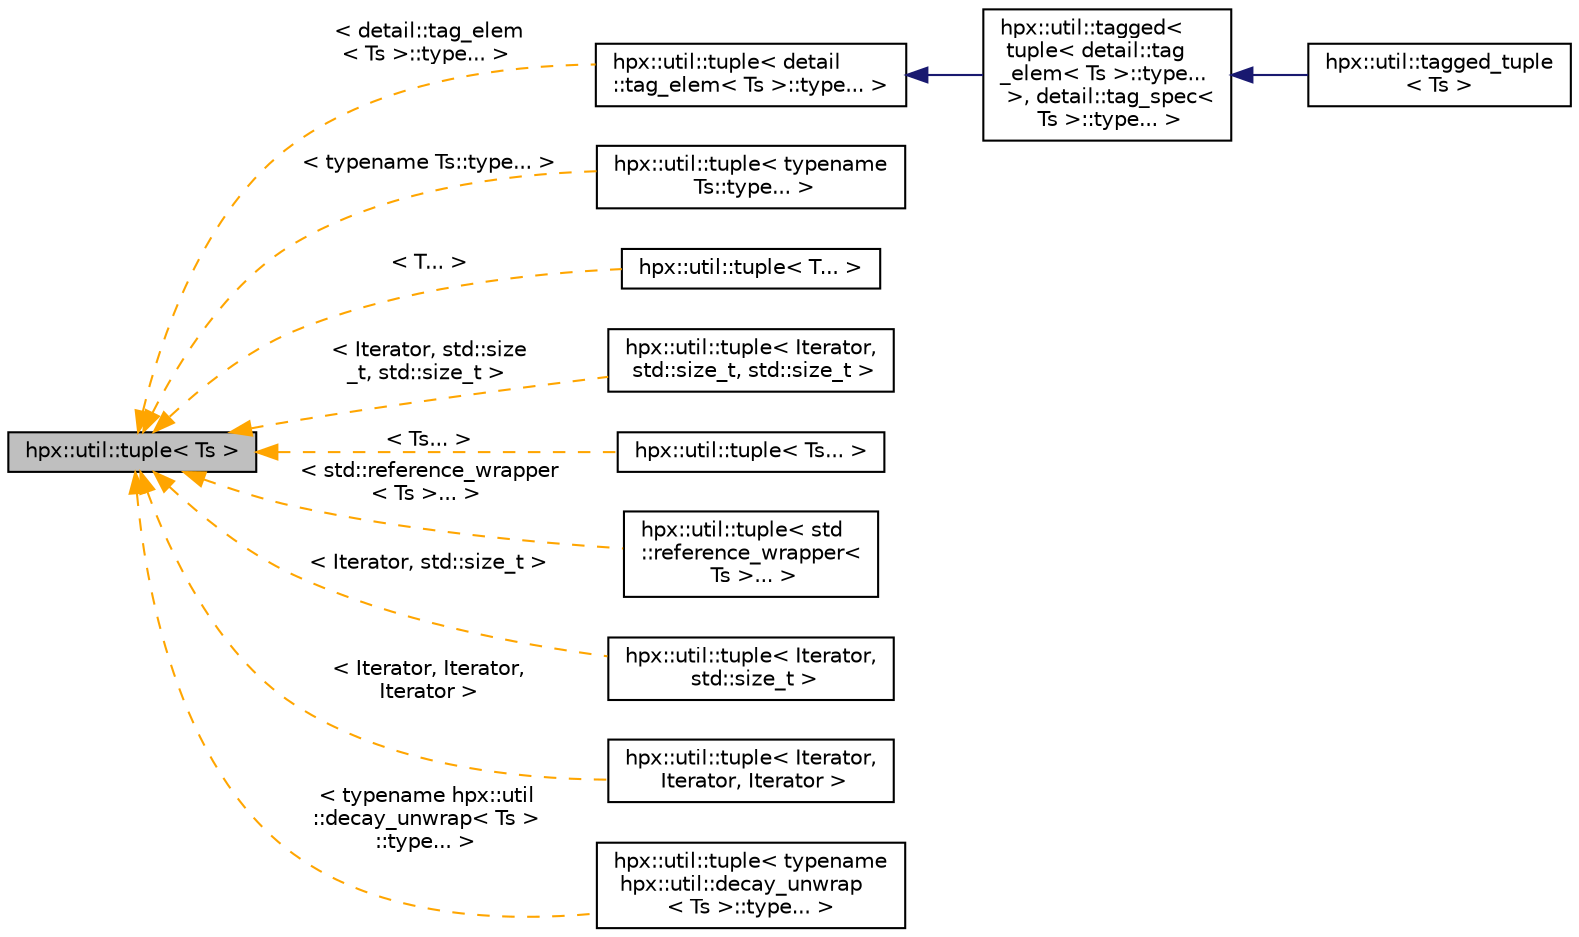 digraph "hpx::util::tuple&lt; Ts &gt;"
{
  edge [fontname="Helvetica",fontsize="10",labelfontname="Helvetica",labelfontsize="10"];
  node [fontname="Helvetica",fontsize="10",shape=record];
  rankdir="LR";
  Node0 [label="hpx::util::tuple\< Ts \>",height=0.2,width=0.4,color="black", fillcolor="grey75", style="filled", fontcolor="black"];
  Node0 -> Node1 [dir="back",color="orange",fontsize="10",style="dashed",label=" \< detail::tag_elem\l\< Ts \>::type... \>" ,fontname="Helvetica"];
  Node1 [label="hpx::util::tuple\< detail\l::tag_elem\< Ts \>::type... \>",height=0.2,width=0.4,color="black", fillcolor="white", style="filled",URL="$dc/d52/classhpx_1_1util_1_1tuple.html"];
  Node1 -> Node2 [dir="back",color="midnightblue",fontsize="10",style="solid",fontname="Helvetica"];
  Node2 [label="hpx::util::tagged\<\l tuple\< detail::tag\l_elem\< Ts \>::type...\l \>, detail::tag_spec\<\l Ts \>::type... \>",height=0.2,width=0.4,color="black", fillcolor="white", style="filled",URL="$dd/d48/structhpx_1_1util_1_1tagged.html"];
  Node2 -> Node3 [dir="back",color="midnightblue",fontsize="10",style="solid",fontname="Helvetica"];
  Node3 [label="hpx::util::tagged_tuple\l\< Ts \>",height=0.2,width=0.4,color="black", fillcolor="white", style="filled",URL="$de/dbf/structhpx_1_1util_1_1tagged__tuple.html"];
  Node0 -> Node4 [dir="back",color="orange",fontsize="10",style="dashed",label=" \< typename Ts::type... \>" ,fontname="Helvetica"];
  Node4 [label="hpx::util::tuple\< typename\l Ts::type... \>",height=0.2,width=0.4,color="black", fillcolor="white", style="filled",URL="$dc/d52/classhpx_1_1util_1_1tuple.html"];
  Node0 -> Node5 [dir="back",color="orange",fontsize="10",style="dashed",label=" \< T... \>" ,fontname="Helvetica"];
  Node5 [label="hpx::util::tuple\< T... \>",height=0.2,width=0.4,color="black", fillcolor="white", style="filled",URL="$dc/d52/classhpx_1_1util_1_1tuple.html"];
  Node0 -> Node6 [dir="back",color="orange",fontsize="10",style="dashed",label=" \< Iterator, std::size\l_t, std::size_t \>" ,fontname="Helvetica"];
  Node6 [label="hpx::util::tuple\< Iterator,\l std::size_t, std::size_t \>",height=0.2,width=0.4,color="black", fillcolor="white", style="filled",URL="$dc/d52/classhpx_1_1util_1_1tuple.html"];
  Node0 -> Node7 [dir="back",color="orange",fontsize="10",style="dashed",label=" \< Ts... \>" ,fontname="Helvetica"];
  Node7 [label="hpx::util::tuple\< Ts... \>",height=0.2,width=0.4,color="black", fillcolor="white", style="filled",URL="$dc/d52/classhpx_1_1util_1_1tuple.html"];
  Node0 -> Node8 [dir="back",color="orange",fontsize="10",style="dashed",label=" \< std::reference_wrapper\l\< Ts \>... \>" ,fontname="Helvetica"];
  Node8 [label="hpx::util::tuple\< std\l::reference_wrapper\<\l Ts \>... \>",height=0.2,width=0.4,color="black", fillcolor="white", style="filled",URL="$dc/d52/classhpx_1_1util_1_1tuple.html"];
  Node0 -> Node9 [dir="back",color="orange",fontsize="10",style="dashed",label=" \< Iterator, std::size_t \>" ,fontname="Helvetica"];
  Node9 [label="hpx::util::tuple\< Iterator,\l std::size_t \>",height=0.2,width=0.4,color="black", fillcolor="white", style="filled",URL="$dc/d52/classhpx_1_1util_1_1tuple.html"];
  Node0 -> Node10 [dir="back",color="orange",fontsize="10",style="dashed",label=" \< Iterator, Iterator,\l Iterator \>" ,fontname="Helvetica"];
  Node10 [label="hpx::util::tuple\< Iterator,\l Iterator, Iterator \>",height=0.2,width=0.4,color="black", fillcolor="white", style="filled",URL="$dc/d52/classhpx_1_1util_1_1tuple.html"];
  Node0 -> Node11 [dir="back",color="orange",fontsize="10",style="dashed",label=" \< typename hpx::util\l::decay_unwrap\< Ts \>\l::type... \>" ,fontname="Helvetica"];
  Node11 [label="hpx::util::tuple\< typename\l hpx::util::decay_unwrap\l\< Ts \>::type... \>",height=0.2,width=0.4,color="black", fillcolor="white", style="filled",URL="$dc/d52/classhpx_1_1util_1_1tuple.html"];
}
